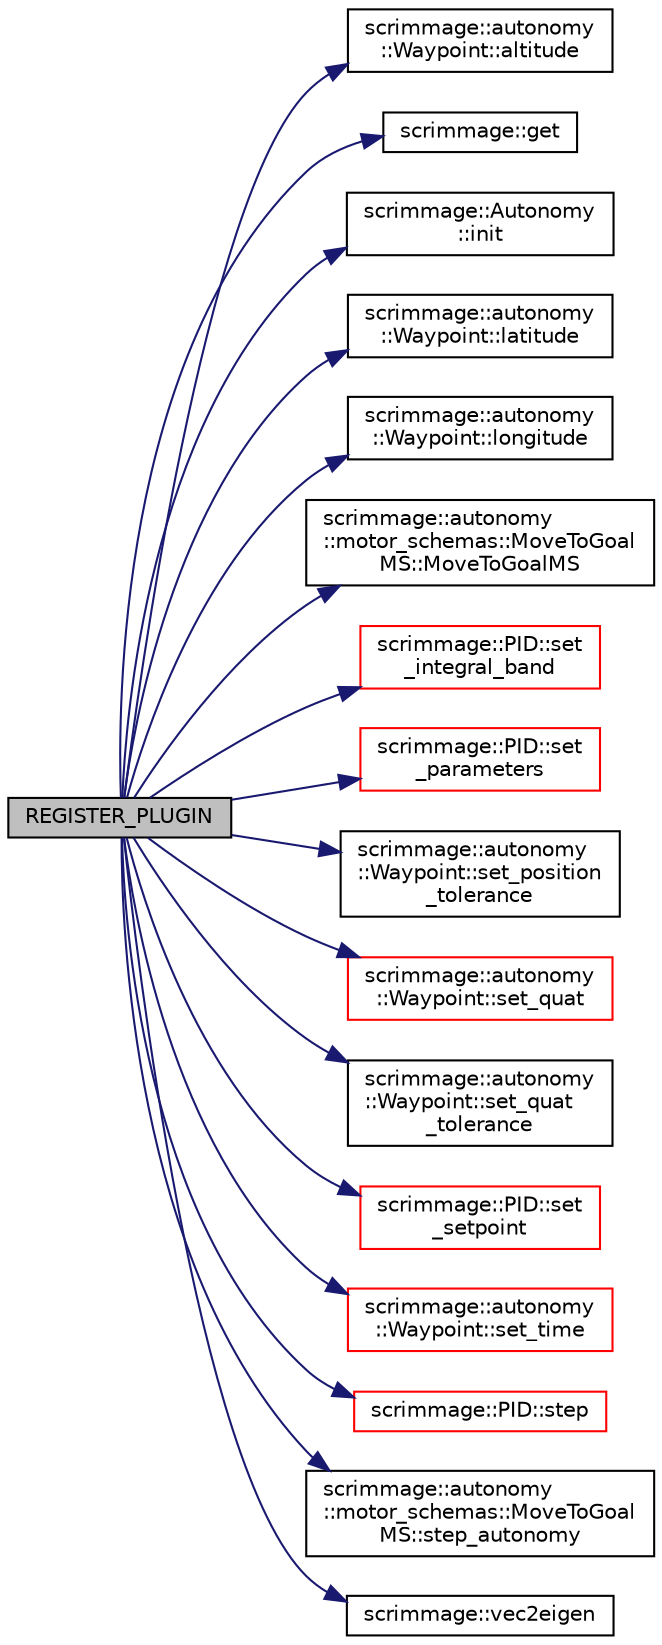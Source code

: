 digraph "REGISTER_PLUGIN"
{
 // LATEX_PDF_SIZE
  edge [fontname="Helvetica",fontsize="10",labelfontname="Helvetica",labelfontsize="10"];
  node [fontname="Helvetica",fontsize="10",shape=record];
  rankdir="LR";
  Node1 [label="REGISTER_PLUGIN",height=0.2,width=0.4,color="black", fillcolor="grey75", style="filled", fontcolor="black",tooltip=" "];
  Node1 -> Node2 [color="midnightblue",fontsize="10",style="solid",fontname="Helvetica"];
  Node2 [label="scrimmage::autonomy\l::Waypoint::altitude",height=0.2,width=0.4,color="black", fillcolor="white", style="filled",URL="$classscrimmage_1_1autonomy_1_1Waypoint.html#af21a9b003d37d338bd85418cdbcbec64",tooltip=" "];
  Node1 -> Node3 [color="midnightblue",fontsize="10",style="solid",fontname="Helvetica"];
  Node3 [label="scrimmage::get",height=0.2,width=0.4,color="black", fillcolor="white", style="filled",URL="$namespacescrimmage.html#a3cd399bc8f69e9cd9f22ae8426abb456",tooltip=" "];
  Node1 -> Node4 [color="midnightblue",fontsize="10",style="solid",fontname="Helvetica"];
  Node4 [label="scrimmage::Autonomy\l::init",height=0.2,width=0.4,color="black", fillcolor="white", style="filled",URL="$classscrimmage_1_1Autonomy.html#a2db7f633d6295aa0f409f88d0248ad6b",tooltip=" "];
  Node1 -> Node5 [color="midnightblue",fontsize="10",style="solid",fontname="Helvetica"];
  Node5 [label="scrimmage::autonomy\l::Waypoint::latitude",height=0.2,width=0.4,color="black", fillcolor="white", style="filled",URL="$classscrimmage_1_1autonomy_1_1Waypoint.html#ac34b234c08fe07d23ade397c862c6a04",tooltip=" "];
  Node1 -> Node6 [color="midnightblue",fontsize="10",style="solid",fontname="Helvetica"];
  Node6 [label="scrimmage::autonomy\l::Waypoint::longitude",height=0.2,width=0.4,color="black", fillcolor="white", style="filled",URL="$classscrimmage_1_1autonomy_1_1Waypoint.html#aa6865facfb872aae2a5647cdf4d6328a",tooltip=" "];
  Node1 -> Node7 [color="midnightblue",fontsize="10",style="solid",fontname="Helvetica"];
  Node7 [label="scrimmage::autonomy\l::motor_schemas::MoveToGoal\lMS::MoveToGoalMS",height=0.2,width=0.4,color="black", fillcolor="white", style="filled",URL="$classscrimmage_1_1autonomy_1_1motor__schemas_1_1MoveToGoalMS.html#a7cc98d2b9f04bfd9b84f5820534e27fb",tooltip=" "];
  Node1 -> Node8 [color="midnightblue",fontsize="10",style="solid",fontname="Helvetica"];
  Node8 [label="scrimmage::PID::set\l_integral_band",height=0.2,width=0.4,color="red", fillcolor="white", style="filled",URL="$classscrimmage_1_1PID.html#a82dc968f6c52f5b6c76d31ee3f3389bd",tooltip=" "];
  Node1 -> Node10 [color="midnightblue",fontsize="10",style="solid",fontname="Helvetica"];
  Node10 [label="scrimmage::PID::set\l_parameters",height=0.2,width=0.4,color="red", fillcolor="white", style="filled",URL="$classscrimmage_1_1PID.html#aaf1bfcbe69be6792c2d1a1a7abbe1f57",tooltip=" "];
  Node1 -> Node14 [color="midnightblue",fontsize="10",style="solid",fontname="Helvetica"];
  Node14 [label="scrimmage::autonomy\l::Waypoint::set_position\l_tolerance",height=0.2,width=0.4,color="black", fillcolor="white", style="filled",URL="$classscrimmage_1_1autonomy_1_1Waypoint.html#a2d82678ededf132225cbf526da75350b",tooltip=" "];
  Node1 -> Node15 [color="midnightblue",fontsize="10",style="solid",fontname="Helvetica"];
  Node15 [label="scrimmage::autonomy\l::Waypoint::set_quat",height=0.2,width=0.4,color="red", fillcolor="white", style="filled",URL="$classscrimmage_1_1autonomy_1_1Waypoint.html#a68aa391469dd366403704b7f6b9f502b",tooltip=" "];
  Node1 -> Node17 [color="midnightblue",fontsize="10",style="solid",fontname="Helvetica"];
  Node17 [label="scrimmage::autonomy\l::Waypoint::set_quat\l_tolerance",height=0.2,width=0.4,color="black", fillcolor="white", style="filled",URL="$classscrimmage_1_1autonomy_1_1Waypoint.html#a7ad8bbb99bf47c23497e815f8b08c8ba",tooltip=" "];
  Node1 -> Node18 [color="midnightblue",fontsize="10",style="solid",fontname="Helvetica"];
  Node18 [label="scrimmage::PID::set\l_setpoint",height=0.2,width=0.4,color="red", fillcolor="white", style="filled",URL="$classscrimmage_1_1PID.html#a464c074ecb43e3ab40e76466b9d7e044",tooltip=" "];
  Node1 -> Node20 [color="midnightblue",fontsize="10",style="solid",fontname="Helvetica"];
  Node20 [label="scrimmage::autonomy\l::Waypoint::set_time",height=0.2,width=0.4,color="red", fillcolor="white", style="filled",URL="$classscrimmage_1_1autonomy_1_1Waypoint.html#a2fca88f431ea5ba4e9df8a0703b110cc",tooltip=" "];
  Node1 -> Node22 [color="midnightblue",fontsize="10",style="solid",fontname="Helvetica"];
  Node22 [label="scrimmage::PID::step",height=0.2,width=0.4,color="red", fillcolor="white", style="filled",URL="$classscrimmage_1_1PID.html#afffffbed0d99e3bf8449b37a97b7a0b3",tooltip=" "];
  Node1 -> Node26 [color="midnightblue",fontsize="10",style="solid",fontname="Helvetica"];
  Node26 [label="scrimmage::autonomy\l::motor_schemas::MoveToGoal\lMS::step_autonomy",height=0.2,width=0.4,color="black", fillcolor="white", style="filled",URL="$classscrimmage_1_1autonomy_1_1motor__schemas_1_1MoveToGoalMS.html#a74c651829139349fd8010b23f9732926",tooltip=" "];
  Node1 -> Node27 [color="midnightblue",fontsize="10",style="solid",fontname="Helvetica"];
  Node27 [label="scrimmage::vec2eigen",height=0.2,width=0.4,color="black", fillcolor="white", style="filled",URL="$namespacescrimmage.html#aaad7545419d1346694d31a4aa5da440f",tooltip=" "];
}
